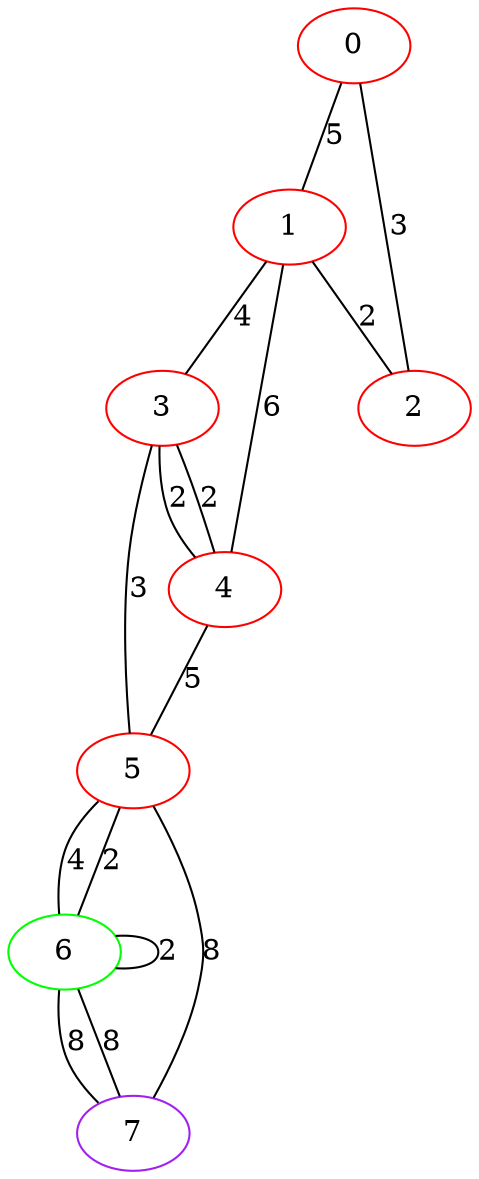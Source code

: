 graph "" {
0 [color=red, weight=1];
1 [color=red, weight=1];
2 [color=red, weight=1];
3 [color=red, weight=1];
4 [color=red, weight=1];
5 [color=red, weight=1];
6 [color=green, weight=2];
7 [color=purple, weight=4];
0 -- 1  [key=0, label=5];
0 -- 2  [key=0, label=3];
1 -- 2  [key=0, label=2];
1 -- 3  [key=0, label=4];
1 -- 4  [key=0, label=6];
3 -- 4  [key=0, label=2];
3 -- 4  [key=1, label=2];
3 -- 5  [key=0, label=3];
4 -- 5  [key=0, label=5];
5 -- 6  [key=0, label=4];
5 -- 6  [key=1, label=2];
5 -- 7  [key=0, label=8];
6 -- 6  [key=0, label=2];
6 -- 7  [key=0, label=8];
6 -- 7  [key=1, label=8];
}
